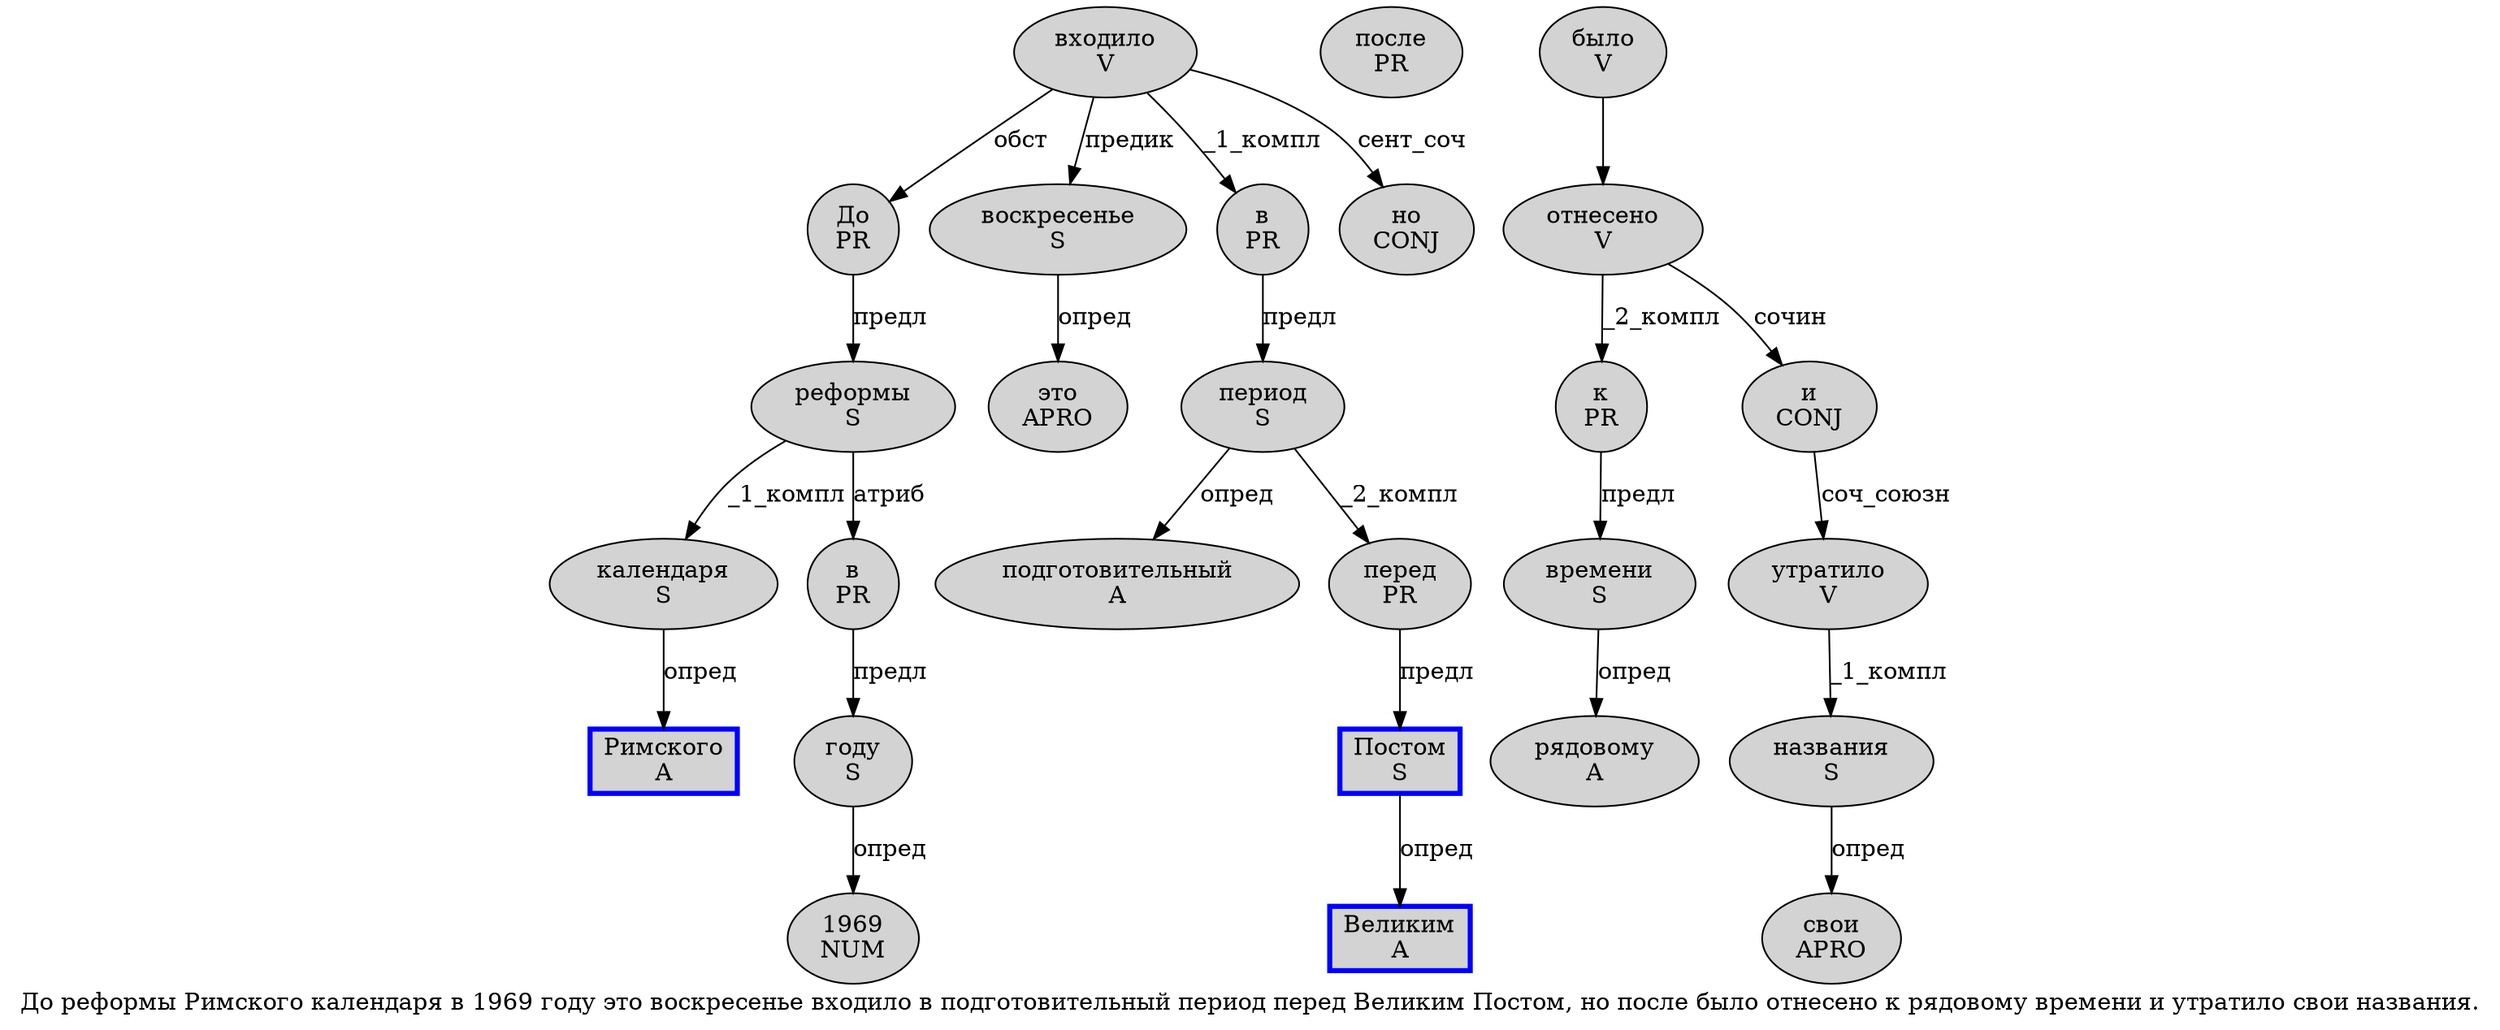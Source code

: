 digraph SENTENCE_919 {
	graph [label="До реформы Римского календаря в 1969 году это воскресенье входило в подготовительный период перед Великим Постом, но после было отнесено к рядовому времени и утратило свои названия."]
	node [style=filled]
		0 [label="До
PR" color="" fillcolor=lightgray penwidth=1 shape=ellipse]
		1 [label="реформы
S" color="" fillcolor=lightgray penwidth=1 shape=ellipse]
		2 [label="Римского
A" color=blue fillcolor=lightgray penwidth=3 shape=box]
		3 [label="календаря
S" color="" fillcolor=lightgray penwidth=1 shape=ellipse]
		4 [label="в
PR" color="" fillcolor=lightgray penwidth=1 shape=ellipse]
		5 [label="1969
NUM" color="" fillcolor=lightgray penwidth=1 shape=ellipse]
		6 [label="году
S" color="" fillcolor=lightgray penwidth=1 shape=ellipse]
		7 [label="это
APRO" color="" fillcolor=lightgray penwidth=1 shape=ellipse]
		8 [label="воскресенье
S" color="" fillcolor=lightgray penwidth=1 shape=ellipse]
		9 [label="входило
V" color="" fillcolor=lightgray penwidth=1 shape=ellipse]
		10 [label="в
PR" color="" fillcolor=lightgray penwidth=1 shape=ellipse]
		11 [label="подготовительный
A" color="" fillcolor=lightgray penwidth=1 shape=ellipse]
		12 [label="период
S" color="" fillcolor=lightgray penwidth=1 shape=ellipse]
		13 [label="перед
PR" color="" fillcolor=lightgray penwidth=1 shape=ellipse]
		14 [label="Великим
A" color=blue fillcolor=lightgray penwidth=3 shape=box]
		15 [label="Постом
S" color=blue fillcolor=lightgray penwidth=3 shape=box]
		17 [label="но
CONJ" color="" fillcolor=lightgray penwidth=1 shape=ellipse]
		18 [label="после
PR" color="" fillcolor=lightgray penwidth=1 shape=ellipse]
		19 [label="было
V" color="" fillcolor=lightgray penwidth=1 shape=ellipse]
		20 [label="отнесено
V" color="" fillcolor=lightgray penwidth=1 shape=ellipse]
		21 [label="к
PR" color="" fillcolor=lightgray penwidth=1 shape=ellipse]
		22 [label="рядовому
A" color="" fillcolor=lightgray penwidth=1 shape=ellipse]
		23 [label="времени
S" color="" fillcolor=lightgray penwidth=1 shape=ellipse]
		24 [label="и
CONJ" color="" fillcolor=lightgray penwidth=1 shape=ellipse]
		25 [label="утратило
V" color="" fillcolor=lightgray penwidth=1 shape=ellipse]
		26 [label="свои
APRO" color="" fillcolor=lightgray penwidth=1 shape=ellipse]
		27 [label="названия
S" color="" fillcolor=lightgray penwidth=1 shape=ellipse]
			13 -> 15 [label="предл"]
			9 -> 0 [label="обст"]
			9 -> 8 [label="предик"]
			9 -> 10 [label="_1_компл"]
			9 -> 17 [label="сент_соч"]
			25 -> 27 [label="_1_компл"]
			3 -> 2 [label="опред"]
			10 -> 12 [label="предл"]
			12 -> 11 [label="опред"]
			12 -> 13 [label="_2_компл"]
			23 -> 22 [label="опред"]
			21 -> 23 [label="предл"]
			4 -> 6 [label="предл"]
			20 -> 21 [label="_2_компл"]
			20 -> 24 [label="сочин"]
			19 -> 20
			24 -> 25 [label="соч_союзн"]
			8 -> 7 [label="опред"]
			0 -> 1 [label="предл"]
			27 -> 26 [label="опред"]
			1 -> 3 [label="_1_компл"]
			1 -> 4 [label="атриб"]
			15 -> 14 [label="опред"]
			6 -> 5 [label="опред"]
}